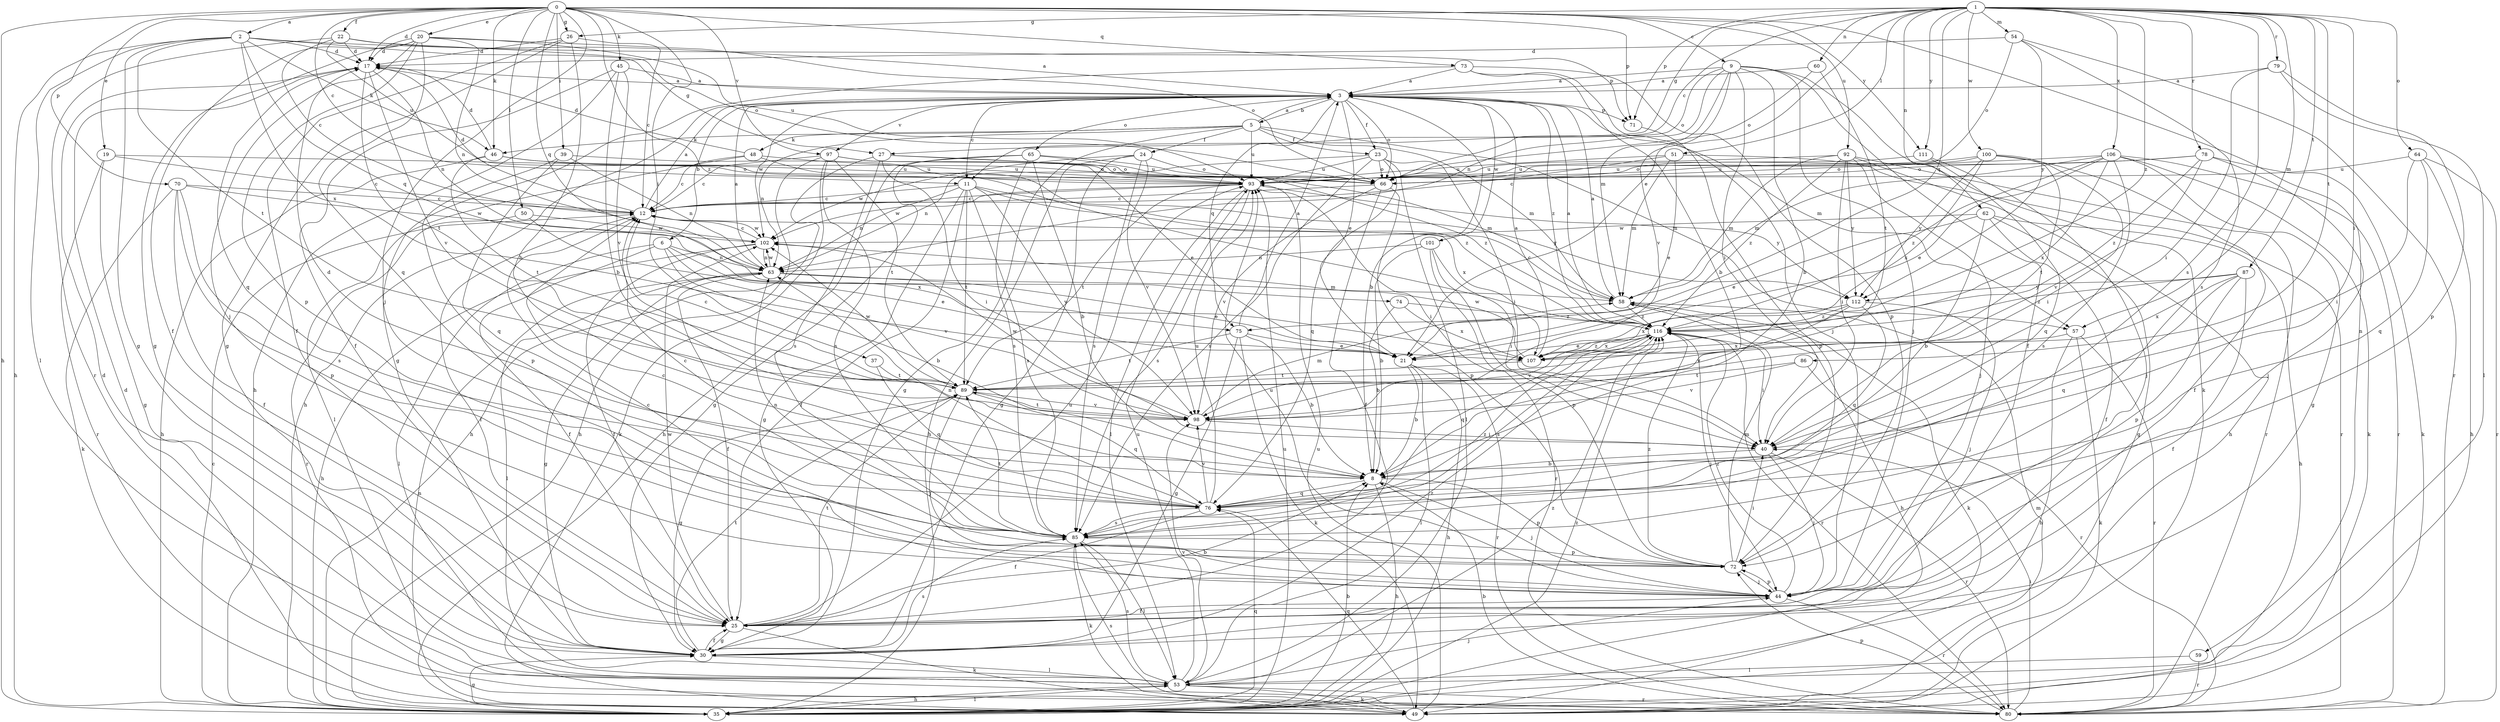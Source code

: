 strict digraph  {
0;
1;
2;
3;
5;
6;
8;
9;
11;
12;
17;
19;
20;
21;
22;
23;
24;
25;
26;
27;
30;
35;
37;
39;
40;
44;
45;
46;
48;
49;
50;
51;
53;
54;
57;
58;
59;
60;
62;
63;
64;
65;
66;
70;
71;
72;
73;
74;
75;
76;
78;
79;
80;
85;
86;
87;
89;
92;
93;
97;
98;
100;
101;
102;
106;
107;
111;
112;
116;
0 -> 2  [label=a];
0 -> 9  [label=c];
0 -> 11  [label=c];
0 -> 17  [label=d];
0 -> 19  [label=e];
0 -> 20  [label=e];
0 -> 22  [label=f];
0 -> 26  [label=g];
0 -> 35  [label=h];
0 -> 37  [label=i];
0 -> 39  [label=i];
0 -> 44  [label=j];
0 -> 45  [label=k];
0 -> 46  [label=k];
0 -> 50  [label=l];
0 -> 59  [label=n];
0 -> 70  [label=p];
0 -> 71  [label=p];
0 -> 73  [label=q];
0 -> 74  [label=q];
0 -> 92  [label=u];
0 -> 97  [label=v];
0 -> 111  [label=y];
0 -> 116  [label=z];
1 -> 11  [label=c];
1 -> 21  [label=e];
1 -> 26  [label=g];
1 -> 27  [label=g];
1 -> 40  [label=i];
1 -> 51  [label=l];
1 -> 54  [label=m];
1 -> 57  [label=m];
1 -> 60  [label=n];
1 -> 62  [label=n];
1 -> 64  [label=o];
1 -> 71  [label=p];
1 -> 75  [label=q];
1 -> 78  [label=r];
1 -> 79  [label=r];
1 -> 85  [label=s];
1 -> 86  [label=t];
1 -> 87  [label=t];
1 -> 100  [label=w];
1 -> 106  [label=x];
1 -> 111  [label=y];
1 -> 116  [label=z];
2 -> 17  [label=d];
2 -> 27  [label=g];
2 -> 30  [label=g];
2 -> 35  [label=h];
2 -> 46  [label=k];
2 -> 53  [label=l];
2 -> 71  [label=p];
2 -> 75  [label=q];
2 -> 89  [label=t];
2 -> 107  [label=x];
3 -> 5  [label=b];
3 -> 6  [label=b];
3 -> 8  [label=b];
3 -> 11  [label=c];
3 -> 21  [label=e];
3 -> 23  [label=f];
3 -> 35  [label=h];
3 -> 57  [label=m];
3 -> 65  [label=o];
3 -> 66  [label=o];
3 -> 71  [label=p];
3 -> 75  [label=q];
3 -> 97  [label=v];
3 -> 101  [label=w];
3 -> 102  [label=w];
3 -> 116  [label=z];
5 -> 3  [label=a];
5 -> 23  [label=f];
5 -> 24  [label=f];
5 -> 30  [label=g];
5 -> 46  [label=k];
5 -> 48  [label=k];
5 -> 57  [label=m];
5 -> 58  [label=m];
5 -> 63  [label=n];
5 -> 93  [label=u];
6 -> 8  [label=b];
6 -> 21  [label=e];
6 -> 25  [label=f];
6 -> 53  [label=l];
6 -> 63  [label=n];
6 -> 98  [label=v];
8 -> 17  [label=d];
8 -> 35  [label=h];
8 -> 44  [label=j];
8 -> 72  [label=p];
8 -> 76  [label=q];
9 -> 3  [label=a];
9 -> 8  [label=b];
9 -> 25  [label=f];
9 -> 40  [label=i];
9 -> 44  [label=j];
9 -> 49  [label=k];
9 -> 58  [label=m];
9 -> 63  [label=n];
9 -> 66  [label=o];
9 -> 98  [label=v];
11 -> 12  [label=c];
11 -> 25  [label=f];
11 -> 30  [label=g];
11 -> 63  [label=n];
11 -> 85  [label=s];
11 -> 89  [label=t];
11 -> 98  [label=v];
11 -> 107  [label=x];
11 -> 112  [label=y];
12 -> 3  [label=a];
12 -> 17  [label=d];
12 -> 25  [label=f];
12 -> 102  [label=w];
17 -> 3  [label=a];
17 -> 63  [label=n];
17 -> 76  [label=q];
17 -> 89  [label=t];
17 -> 98  [label=v];
19 -> 12  [label=c];
19 -> 30  [label=g];
19 -> 66  [label=o];
19 -> 80  [label=r];
20 -> 17  [label=d];
20 -> 25  [label=f];
20 -> 30  [label=g];
20 -> 44  [label=j];
20 -> 63  [label=n];
20 -> 66  [label=o];
20 -> 72  [label=p];
20 -> 76  [label=q];
20 -> 93  [label=u];
21 -> 8  [label=b];
21 -> 35  [label=h];
21 -> 53  [label=l];
21 -> 80  [label=r];
22 -> 3  [label=a];
22 -> 12  [label=c];
22 -> 17  [label=d];
22 -> 66  [label=o];
22 -> 80  [label=r];
22 -> 93  [label=u];
23 -> 40  [label=i];
23 -> 53  [label=l];
23 -> 63  [label=n];
23 -> 66  [label=o];
23 -> 76  [label=q];
23 -> 85  [label=s];
23 -> 93  [label=u];
24 -> 30  [label=g];
24 -> 35  [label=h];
24 -> 66  [label=o];
24 -> 85  [label=s];
24 -> 98  [label=v];
24 -> 102  [label=w];
25 -> 8  [label=b];
25 -> 30  [label=g];
25 -> 49  [label=k];
25 -> 89  [label=t];
25 -> 93  [label=u];
25 -> 102  [label=w];
26 -> 8  [label=b];
26 -> 12  [label=c];
26 -> 17  [label=d];
26 -> 25  [label=f];
26 -> 30  [label=g];
27 -> 21  [label=e];
27 -> 35  [label=h];
27 -> 40  [label=i];
27 -> 66  [label=o];
27 -> 85  [label=s];
30 -> 25  [label=f];
30 -> 53  [label=l];
30 -> 85  [label=s];
30 -> 89  [label=t];
30 -> 116  [label=z];
35 -> 8  [label=b];
35 -> 12  [label=c];
35 -> 30  [label=g];
35 -> 53  [label=l];
35 -> 76  [label=q];
35 -> 93  [label=u];
35 -> 116  [label=z];
37 -> 76  [label=q];
37 -> 89  [label=t];
39 -> 63  [label=n];
39 -> 72  [label=p];
39 -> 76  [label=q];
39 -> 93  [label=u];
40 -> 8  [label=b];
40 -> 44  [label=j];
40 -> 80  [label=r];
44 -> 12  [label=c];
44 -> 25  [label=f];
44 -> 72  [label=p];
44 -> 80  [label=r];
44 -> 93  [label=u];
44 -> 116  [label=z];
45 -> 3  [label=a];
45 -> 8  [label=b];
45 -> 25  [label=f];
45 -> 35  [label=h];
45 -> 98  [label=v];
46 -> 17  [label=d];
46 -> 35  [label=h];
46 -> 66  [label=o];
46 -> 89  [label=t];
46 -> 93  [label=u];
48 -> 12  [label=c];
48 -> 17  [label=d];
48 -> 53  [label=l];
48 -> 93  [label=u];
48 -> 116  [label=z];
49 -> 17  [label=d];
49 -> 58  [label=m];
49 -> 63  [label=n];
49 -> 76  [label=q];
49 -> 85  [label=s];
49 -> 93  [label=u];
50 -> 80  [label=r];
50 -> 102  [label=w];
50 -> 107  [label=x];
51 -> 12  [label=c];
51 -> 21  [label=e];
51 -> 58  [label=m];
51 -> 80  [label=r];
51 -> 93  [label=u];
53 -> 17  [label=d];
53 -> 35  [label=h];
53 -> 44  [label=j];
53 -> 49  [label=k];
53 -> 80  [label=r];
53 -> 85  [label=s];
53 -> 93  [label=u];
53 -> 98  [label=v];
53 -> 116  [label=z];
54 -> 17  [label=d];
54 -> 66  [label=o];
54 -> 80  [label=r];
54 -> 85  [label=s];
54 -> 112  [label=y];
57 -> 35  [label=h];
57 -> 49  [label=k];
57 -> 80  [label=r];
57 -> 107  [label=x];
58 -> 3  [label=a];
58 -> 12  [label=c];
58 -> 35  [label=h];
58 -> 49  [label=k];
58 -> 116  [label=z];
59 -> 53  [label=l];
59 -> 80  [label=r];
60 -> 3  [label=a];
60 -> 66  [label=o];
60 -> 89  [label=t];
62 -> 8  [label=b];
62 -> 21  [label=e];
62 -> 25  [label=f];
62 -> 30  [label=g];
62 -> 35  [label=h];
62 -> 102  [label=w];
63 -> 3  [label=a];
63 -> 21  [label=e];
63 -> 25  [label=f];
63 -> 30  [label=g];
63 -> 53  [label=l];
63 -> 58  [label=m];
63 -> 102  [label=w];
64 -> 35  [label=h];
64 -> 40  [label=i];
64 -> 76  [label=q];
64 -> 80  [label=r];
64 -> 93  [label=u];
65 -> 8  [label=b];
65 -> 30  [label=g];
65 -> 35  [label=h];
65 -> 85  [label=s];
65 -> 93  [label=u];
65 -> 116  [label=z];
66 -> 12  [label=c];
66 -> 25  [label=f];
66 -> 72  [label=p];
66 -> 98  [label=v];
70 -> 12  [label=c];
70 -> 25  [label=f];
70 -> 49  [label=k];
70 -> 72  [label=p];
70 -> 85  [label=s];
70 -> 102  [label=w];
71 -> 72  [label=p];
72 -> 40  [label=i];
72 -> 44  [label=j];
72 -> 58  [label=m];
72 -> 116  [label=z];
73 -> 3  [label=a];
73 -> 8  [label=b];
73 -> 30  [label=g];
73 -> 44  [label=j];
73 -> 72  [label=p];
74 -> 8  [label=b];
74 -> 107  [label=x];
74 -> 116  [label=z];
75 -> 3  [label=a];
75 -> 8  [label=b];
75 -> 21  [label=e];
75 -> 30  [label=g];
75 -> 49  [label=k];
75 -> 89  [label=t];
76 -> 12  [label=c];
76 -> 25  [label=f];
76 -> 63  [label=n];
76 -> 85  [label=s];
76 -> 93  [label=u];
76 -> 98  [label=v];
78 -> 44  [label=j];
78 -> 49  [label=k];
78 -> 66  [label=o];
78 -> 93  [label=u];
78 -> 98  [label=v];
78 -> 116  [label=z];
79 -> 3  [label=a];
79 -> 40  [label=i];
79 -> 53  [label=l];
79 -> 72  [label=p];
80 -> 8  [label=b];
80 -> 40  [label=i];
80 -> 72  [label=p];
85 -> 12  [label=c];
85 -> 49  [label=k];
85 -> 53  [label=l];
85 -> 63  [label=n];
85 -> 72  [label=p];
85 -> 89  [label=t];
85 -> 116  [label=z];
86 -> 80  [label=r];
86 -> 89  [label=t];
86 -> 98  [label=v];
87 -> 25  [label=f];
87 -> 72  [label=p];
87 -> 76  [label=q];
87 -> 107  [label=x];
87 -> 112  [label=y];
87 -> 116  [label=z];
89 -> 12  [label=c];
89 -> 30  [label=g];
89 -> 44  [label=j];
89 -> 76  [label=q];
89 -> 98  [label=v];
89 -> 102  [label=w];
92 -> 35  [label=h];
92 -> 40  [label=i];
92 -> 44  [label=j];
92 -> 58  [label=m];
92 -> 80  [label=r];
92 -> 93  [label=u];
92 -> 112  [label=y];
92 -> 116  [label=z];
93 -> 12  [label=c];
93 -> 40  [label=i];
93 -> 53  [label=l];
93 -> 85  [label=s];
93 -> 89  [label=t];
93 -> 102  [label=w];
93 -> 112  [label=y];
97 -> 12  [label=c];
97 -> 35  [label=h];
97 -> 49  [label=k];
97 -> 58  [label=m];
97 -> 66  [label=o];
97 -> 85  [label=s];
97 -> 89  [label=t];
98 -> 40  [label=i];
98 -> 58  [label=m];
98 -> 89  [label=t];
98 -> 102  [label=w];
100 -> 25  [label=f];
100 -> 40  [label=i];
100 -> 66  [label=o];
100 -> 89  [label=t];
100 -> 93  [label=u];
100 -> 107  [label=x];
100 -> 112  [label=y];
101 -> 8  [label=b];
101 -> 40  [label=i];
101 -> 63  [label=n];
101 -> 72  [label=p];
101 -> 80  [label=r];
102 -> 12  [label=c];
102 -> 25  [label=f];
102 -> 35  [label=h];
102 -> 63  [label=n];
106 -> 21  [label=e];
106 -> 30  [label=g];
106 -> 49  [label=k];
106 -> 58  [label=m];
106 -> 66  [label=o];
106 -> 80  [label=r];
106 -> 85  [label=s];
106 -> 107  [label=x];
106 -> 116  [label=z];
107 -> 3  [label=a];
107 -> 89  [label=t];
107 -> 102  [label=w];
107 -> 116  [label=z];
111 -> 44  [label=j];
111 -> 76  [label=q];
111 -> 93  [label=u];
112 -> 44  [label=j];
112 -> 76  [label=q];
112 -> 98  [label=v];
112 -> 107  [label=x];
112 -> 116  [label=z];
116 -> 3  [label=a];
116 -> 21  [label=e];
116 -> 40  [label=i];
116 -> 44  [label=j];
116 -> 76  [label=q];
116 -> 80  [label=r];
116 -> 85  [label=s];
116 -> 98  [label=v];
116 -> 107  [label=x];
}
